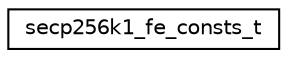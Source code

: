digraph "Graphical Class Hierarchy"
{
 // LATEX_PDF_SIZE
  edge [fontname="Helvetica",fontsize="10",labelfontname="Helvetica",labelfontsize="10"];
  node [fontname="Helvetica",fontsize="10",shape=record];
  rankdir="LR";
  Node0 [label="secp256k1_fe_consts_t",height=0.2,width=0.4,color="black", fillcolor="white", style="filled",URL="$structsecp256k1__fe__consts__t.html",tooltip=" "];
}
